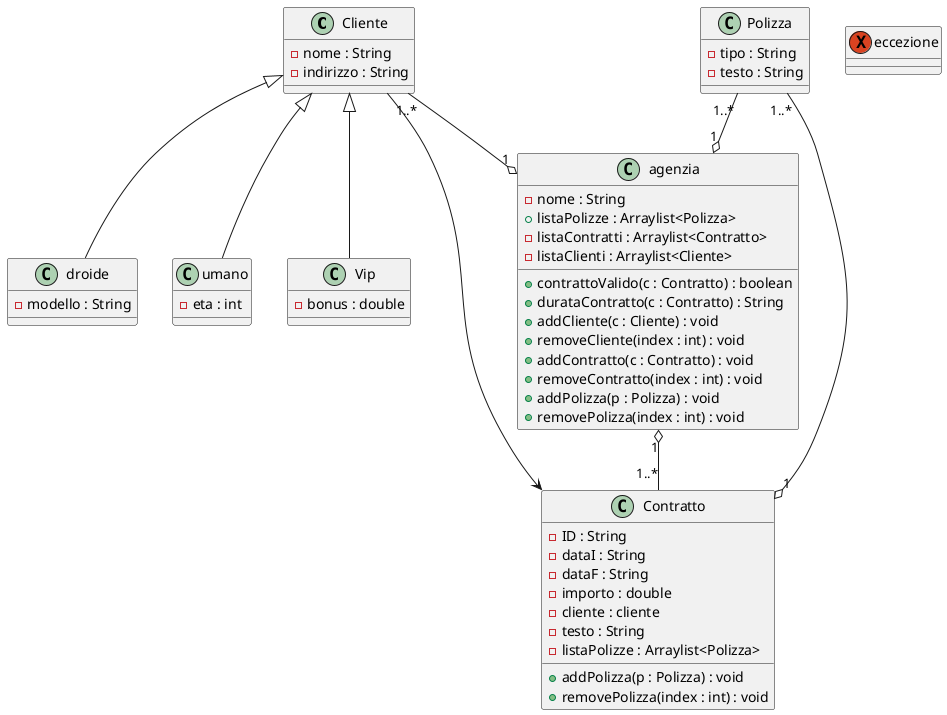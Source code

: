 @startuml
@startuml

class Cliente {
    -nome : String
    -indirizzo : String
}

class droide{
    -modello : String
}

class umano{
    -eta : int
}

class Vip{
    -bonus : double
}

class Contratto{
    -ID : String
    -dataI : String
    -dataF : String
    -importo : double
    -cliente : cliente
    -testo : String
    -listaPolizze : Arraylist<Polizza>
    +addPolizza(p : Polizza) : void
    +removePolizza(index : int) : void
}
class agenzia{
    -nome : String
    +listaPolizze : Arraylist<Polizza>
    -listaContratti : Arraylist<Contratto>
    -listaClienti : Arraylist<Cliente>
    +contrattoValido(c : Contratto) : boolean
    +durataContratto(c : Contratto) : String
    +addCliente(c : Cliente) : void
    +removeCliente(index : int) : void
    +addContratto(c : Contratto) : void
    +removeContratto(index : int) : void
    +addPolizza(p : Polizza) : void
    +removePolizza(index : int) : void
}

Exception eccezione

class Polizza{
    -tipo : String
    -testo : String
}

Cliente <|-- droide
Cliente <|-- umano
Cliente <|-- Vip

Polizza "1..*"--o "1"Contratto
Cliente "1..*"--o "1" agenzia
Cliente --> Contratto
Polizza "1..*"--o "1" agenzia
agenzia "1" o-- "1..*" Contratto
@enduml
@enduml
